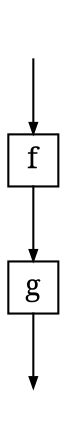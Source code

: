 digraph G {
  graph [fontname="Serif",rankdir="TB"];
  node [fontname="Serif",shape="none",width="0",height="0",margin="0"];
  edge [arrowsize="0.5",fontname="Serif"];
  {
    graph [rank="source",rankdir="LR"];
    node [style="invis",shape="none",label="",width="0",height="0.333"];
    edge [style="invis"];
    n1p1 [id="in1"];
    n1p1;
  }
  {
    graph [rank="sink",rankdir="LR"];
    node [style="invis",shape="none",label="",width="0",height="0.333"];
    edge [style="invis"];
    n2p1 [id="out1"];
    n2p1;
  }
  n3 [comment="f",id="n3",label=<<TABLE BORDER="0" CELLPADDING="0" CELLSPACING="0">
<TR><TD><TABLE BORDER="0" CELLPADDING="0" CELLSPACING="0"><TR><TD HEIGHT="0" WIDTH="24" PORT="in1"></TD></TR></TABLE></TD></TR>
<TR><TD BORDER="1" CELLPADDING="4">f</TD></TR>
<TR><TD><TABLE BORDER="0" CELLPADDING="0" CELLSPACING="0"><TR><TD HEIGHT="0" WIDTH="24" PORT="out1"></TD></TR></TABLE></TD></TR>
</TABLE>>];
  n4 [comment="g",id="n4",label=<<TABLE BORDER="0" CELLPADDING="0" CELLSPACING="0">
<TR><TD><TABLE BORDER="0" CELLPADDING="0" CELLSPACING="0"><TR><TD HEIGHT="0" WIDTH="24" PORT="in1"></TD></TR></TABLE></TD></TR>
<TR><TD BORDER="1" CELLPADDING="4">g</TD></TR>
<TR><TD><TABLE BORDER="0" CELLPADDING="0" CELLSPACING="0"><TR><TD HEIGHT="0" WIDTH="24" PORT="out1"></TD></TR></TABLE></TD></TR>
</TABLE>>];
  n1p1:s -> n3:in1:n [comment="A",id="e1"];
  n3:out1:s -> n4:in1:n [comment="B",id="e2"];
  n4:out1:s -> n2p1:n [comment="A",id="e3"];
}

